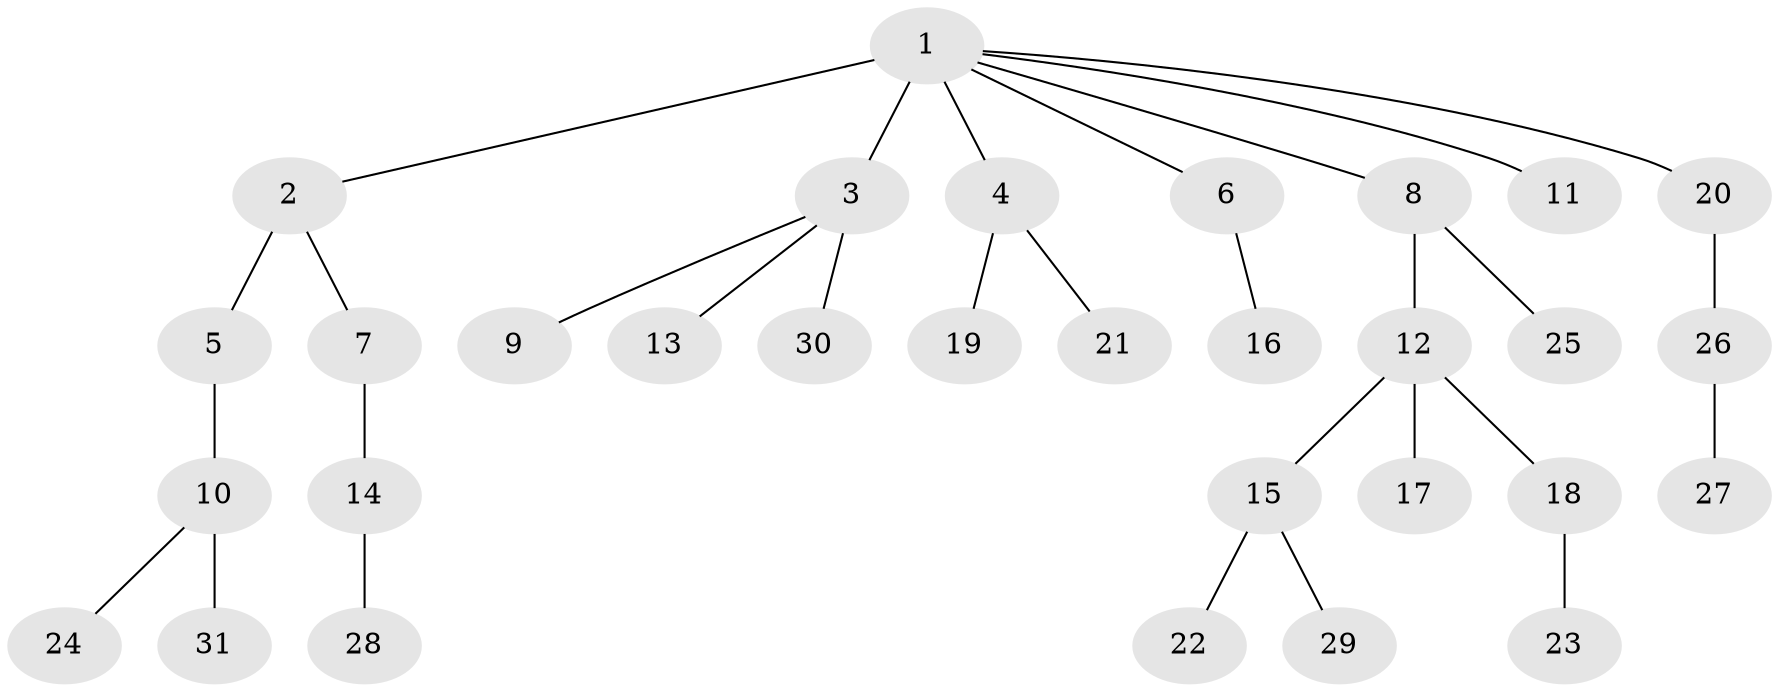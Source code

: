 // original degree distribution, {5: 0.0547945205479452, 3: 0.1506849315068493, 8: 0.0136986301369863, 4: 0.0273972602739726, 2: 0.1917808219178082, 7: 0.0136986301369863, 1: 0.547945205479452}
// Generated by graph-tools (version 1.1) at 2025/51/03/04/25 22:51:37]
// undirected, 31 vertices, 30 edges
graph export_dot {
  node [color=gray90,style=filled];
  1;
  2;
  3;
  4;
  5;
  6;
  7;
  8;
  9;
  10;
  11;
  12;
  13;
  14;
  15;
  16;
  17;
  18;
  19;
  20;
  21;
  22;
  23;
  24;
  25;
  26;
  27;
  28;
  29;
  30;
  31;
  1 -- 2 [weight=1.0];
  1 -- 3 [weight=4.0];
  1 -- 4 [weight=1.0];
  1 -- 6 [weight=1.0];
  1 -- 8 [weight=1.0];
  1 -- 11 [weight=1.0];
  1 -- 20 [weight=1.0];
  2 -- 5 [weight=2.0];
  2 -- 7 [weight=1.0];
  3 -- 9 [weight=1.0];
  3 -- 13 [weight=1.0];
  3 -- 30 [weight=1.0];
  4 -- 19 [weight=1.0];
  4 -- 21 [weight=1.0];
  5 -- 10 [weight=1.0];
  6 -- 16 [weight=1.0];
  7 -- 14 [weight=1.0];
  8 -- 12 [weight=2.0];
  8 -- 25 [weight=1.0];
  10 -- 24 [weight=1.0];
  10 -- 31 [weight=1.0];
  12 -- 15 [weight=1.0];
  12 -- 17 [weight=1.0];
  12 -- 18 [weight=1.0];
  14 -- 28 [weight=1.0];
  15 -- 22 [weight=1.0];
  15 -- 29 [weight=1.0];
  18 -- 23 [weight=1.0];
  20 -- 26 [weight=1.0];
  26 -- 27 [weight=1.0];
}
